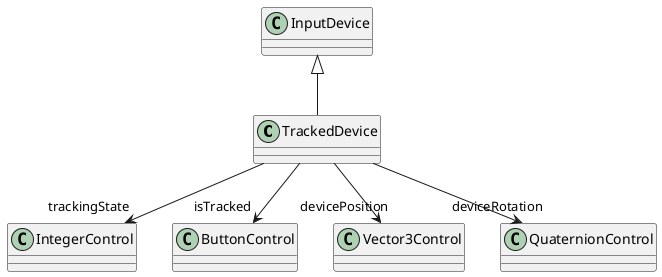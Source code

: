 @startuml
class TrackedDevice {
}
InputDevice <|-- TrackedDevice
TrackedDevice --> "trackingState" IntegerControl
TrackedDevice --> "isTracked" ButtonControl
TrackedDevice --> "devicePosition" Vector3Control
TrackedDevice --> "deviceRotation" QuaternionControl
@enduml
